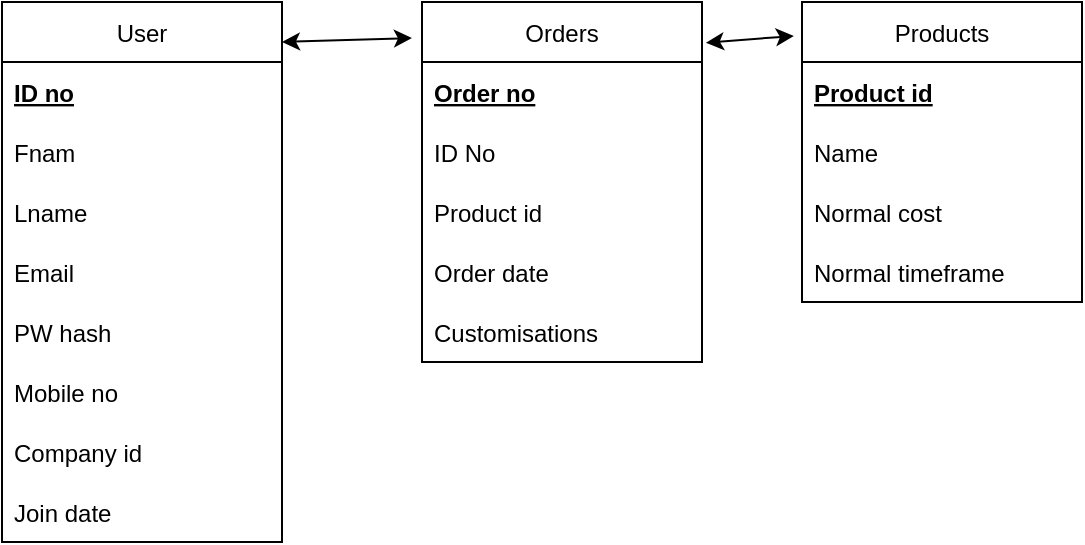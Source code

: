 <mxfile version="17.2.4" type="github"><diagram id="XTLtDaH2WZ1ajqOsLsWi" name="Page-1"><mxGraphModel dx="1179" dy="824" grid="1" gridSize="10" guides="1" tooltips="1" connect="1" arrows="1" fold="1" page="1" pageScale="1" pageWidth="827" pageHeight="1169" math="0" shadow="0"><root><mxCell id="0"/><mxCell id="1" parent="0"/><mxCell id="Vg_4FRRyKDkCqMizH9vE-4" value="User" style="swimlane;fontStyle=0;childLayout=stackLayout;horizontal=1;startSize=30;horizontalStack=0;resizeParent=1;resizeParentMax=0;resizeLast=0;collapsible=1;marginBottom=0;" vertex="1" parent="1"><mxGeometry x="180" y="40" width="140" height="270" as="geometry"/></mxCell><mxCell id="Vg_4FRRyKDkCqMizH9vE-5" value="ID no" style="text;strokeColor=none;fillColor=none;align=left;verticalAlign=middle;spacingLeft=4;spacingRight=4;overflow=hidden;points=[[0,0.5],[1,0.5]];portConstraint=eastwest;rotatable=0;fontStyle=5" vertex="1" parent="Vg_4FRRyKDkCqMizH9vE-4"><mxGeometry y="30" width="140" height="30" as="geometry"/></mxCell><mxCell id="Vg_4FRRyKDkCqMizH9vE-18" value="Fnam" style="text;strokeColor=none;fillColor=none;align=left;verticalAlign=middle;spacingLeft=4;spacingRight=4;overflow=hidden;points=[[0,0.5],[1,0.5]];portConstraint=eastwest;rotatable=0;" vertex="1" parent="Vg_4FRRyKDkCqMizH9vE-4"><mxGeometry y="60" width="140" height="30" as="geometry"/></mxCell><mxCell id="Vg_4FRRyKDkCqMizH9vE-6" value="Lname" style="text;strokeColor=none;fillColor=none;align=left;verticalAlign=middle;spacingLeft=4;spacingRight=4;overflow=hidden;points=[[0,0.5],[1,0.5]];portConstraint=eastwest;rotatable=0;" vertex="1" parent="Vg_4FRRyKDkCqMizH9vE-4"><mxGeometry y="90" width="140" height="30" as="geometry"/></mxCell><mxCell id="Vg_4FRRyKDkCqMizH9vE-7" value="Email" style="text;strokeColor=none;fillColor=none;align=left;verticalAlign=middle;spacingLeft=4;spacingRight=4;overflow=hidden;points=[[0,0.5],[1,0.5]];portConstraint=eastwest;rotatable=0;" vertex="1" parent="Vg_4FRRyKDkCqMizH9vE-4"><mxGeometry y="120" width="140" height="30" as="geometry"/></mxCell><mxCell id="Vg_4FRRyKDkCqMizH9vE-8" value="PW hash" style="text;strokeColor=none;fillColor=none;align=left;verticalAlign=middle;spacingLeft=4;spacingRight=4;overflow=hidden;points=[[0,0.5],[1,0.5]];portConstraint=eastwest;rotatable=0;" vertex="1" parent="Vg_4FRRyKDkCqMizH9vE-4"><mxGeometry y="150" width="140" height="30" as="geometry"/></mxCell><mxCell id="Vg_4FRRyKDkCqMizH9vE-9" value="Mobile no   " style="text;strokeColor=none;fillColor=none;align=left;verticalAlign=middle;spacingLeft=4;spacingRight=4;overflow=hidden;points=[[0,0.5],[1,0.5]];portConstraint=eastwest;rotatable=0;" vertex="1" parent="Vg_4FRRyKDkCqMizH9vE-4"><mxGeometry y="180" width="140" height="30" as="geometry"/></mxCell><mxCell id="Vg_4FRRyKDkCqMizH9vE-10" value="Company id" style="text;strokeColor=none;fillColor=none;align=left;verticalAlign=middle;spacingLeft=4;spacingRight=4;overflow=hidden;points=[[0,0.5],[1,0.5]];portConstraint=eastwest;rotatable=0;" vertex="1" parent="Vg_4FRRyKDkCqMizH9vE-4"><mxGeometry y="210" width="140" height="30" as="geometry"/></mxCell><mxCell id="Vg_4FRRyKDkCqMizH9vE-11" value="Join date" style="text;strokeColor=none;fillColor=none;align=left;verticalAlign=middle;spacingLeft=4;spacingRight=4;overflow=hidden;points=[[0,0.5],[1,0.5]];portConstraint=eastwest;rotatable=0;" vertex="1" parent="Vg_4FRRyKDkCqMizH9vE-4"><mxGeometry y="240" width="140" height="30" as="geometry"/></mxCell><mxCell id="Vg_4FRRyKDkCqMizH9vE-13" value="Orders" style="swimlane;fontStyle=0;childLayout=stackLayout;horizontal=1;startSize=30;horizontalStack=0;resizeParent=1;resizeParentMax=0;resizeLast=0;collapsible=1;marginBottom=0;" vertex="1" parent="1"><mxGeometry x="390" y="40" width="140" height="180" as="geometry"/></mxCell><mxCell id="Vg_4FRRyKDkCqMizH9vE-14" value="Order no" style="text;strokeColor=none;fillColor=none;align=left;verticalAlign=middle;spacingLeft=4;spacingRight=4;overflow=hidden;points=[[0,0.5],[1,0.5]];portConstraint=eastwest;rotatable=0;fontStyle=5" vertex="1" parent="Vg_4FRRyKDkCqMizH9vE-13"><mxGeometry y="30" width="140" height="30" as="geometry"/></mxCell><mxCell id="Vg_4FRRyKDkCqMizH9vE-29" value="ID No" style="text;strokeColor=none;fillColor=none;align=left;verticalAlign=middle;spacingLeft=4;spacingRight=4;overflow=hidden;points=[[0,0.5],[1,0.5]];portConstraint=eastwest;rotatable=0;" vertex="1" parent="Vg_4FRRyKDkCqMizH9vE-13"><mxGeometry y="60" width="140" height="30" as="geometry"/></mxCell><mxCell id="Vg_4FRRyKDkCqMizH9vE-15" value="Product id" style="text;strokeColor=none;fillColor=none;align=left;verticalAlign=middle;spacingLeft=4;spacingRight=4;overflow=hidden;points=[[0,0.5],[1,0.5]];portConstraint=eastwest;rotatable=0;" vertex="1" parent="Vg_4FRRyKDkCqMizH9vE-13"><mxGeometry y="90" width="140" height="30" as="geometry"/></mxCell><mxCell id="Vg_4FRRyKDkCqMizH9vE-25" value="Order date" style="text;strokeColor=none;fillColor=none;align=left;verticalAlign=middle;spacingLeft=4;spacingRight=4;overflow=hidden;points=[[0,0.5],[1,0.5]];portConstraint=eastwest;rotatable=0;" vertex="1" parent="Vg_4FRRyKDkCqMizH9vE-13"><mxGeometry y="120" width="140" height="30" as="geometry"/></mxCell><mxCell id="Vg_4FRRyKDkCqMizH9vE-16" value="Customisations" style="text;strokeColor=none;fillColor=none;align=left;verticalAlign=middle;spacingLeft=4;spacingRight=4;overflow=hidden;points=[[0,0.5],[1,0.5]];portConstraint=eastwest;rotatable=0;" vertex="1" parent="Vg_4FRRyKDkCqMizH9vE-13"><mxGeometry y="150" width="140" height="30" as="geometry"/></mxCell><mxCell id="Vg_4FRRyKDkCqMizH9vE-19" value="Products" style="swimlane;fontStyle=0;childLayout=stackLayout;horizontal=1;startSize=30;horizontalStack=0;resizeParent=1;resizeParentMax=0;resizeLast=0;collapsible=1;marginBottom=0;" vertex="1" parent="1"><mxGeometry x="580" y="40" width="140" height="150" as="geometry"/></mxCell><mxCell id="Vg_4FRRyKDkCqMizH9vE-20" value="Product id" style="text;strokeColor=none;fillColor=none;align=left;verticalAlign=middle;spacingLeft=4;spacingRight=4;overflow=hidden;points=[[0,0.5],[1,0.5]];portConstraint=eastwest;rotatable=0;fontStyle=5" vertex="1" parent="Vg_4FRRyKDkCqMizH9vE-19"><mxGeometry y="30" width="140" height="30" as="geometry"/></mxCell><mxCell id="Vg_4FRRyKDkCqMizH9vE-21" value="Name" style="text;strokeColor=none;fillColor=none;align=left;verticalAlign=middle;spacingLeft=4;spacingRight=4;overflow=hidden;points=[[0,0.5],[1,0.5]];portConstraint=eastwest;rotatable=0;" vertex="1" parent="Vg_4FRRyKDkCqMizH9vE-19"><mxGeometry y="60" width="140" height="30" as="geometry"/></mxCell><mxCell id="Vg_4FRRyKDkCqMizH9vE-22" value="Normal cost" style="text;strokeColor=none;fillColor=none;align=left;verticalAlign=middle;spacingLeft=4;spacingRight=4;overflow=hidden;points=[[0,0.5],[1,0.5]];portConstraint=eastwest;rotatable=0;" vertex="1" parent="Vg_4FRRyKDkCqMizH9vE-19"><mxGeometry y="90" width="140" height="30" as="geometry"/></mxCell><mxCell id="Vg_4FRRyKDkCqMizH9vE-23" value="Normal timeframe" style="text;strokeColor=none;fillColor=none;align=left;verticalAlign=middle;spacingLeft=4;spacingRight=4;overflow=hidden;points=[[0,0.5],[1,0.5]];portConstraint=eastwest;rotatable=0;" vertex="1" parent="Vg_4FRRyKDkCqMizH9vE-19"><mxGeometry y="120" width="140" height="30" as="geometry"/></mxCell><mxCell id="Vg_4FRRyKDkCqMizH9vE-27" value="" style="endArrow=classic;startArrow=classic;html=1;rounded=0;entryX=-0.029;entryY=0.113;entryDx=0;entryDy=0;entryPerimeter=0;exitX=1.014;exitY=0.113;exitDx=0;exitDy=0;exitPerimeter=0;" edge="1" parent="1" source="Vg_4FRRyKDkCqMizH9vE-13" target="Vg_4FRRyKDkCqMizH9vE-19"><mxGeometry width="50" height="50" relative="1" as="geometry"><mxPoint x="390" y="250" as="sourcePoint"/><mxPoint x="440" y="200" as="targetPoint"/></mxGeometry></mxCell><mxCell id="Vg_4FRRyKDkCqMizH9vE-30" value="" style="endArrow=classic;startArrow=classic;html=1;rounded=0;entryX=-0.036;entryY=0.1;entryDx=0;entryDy=0;entryPerimeter=0;" edge="1" parent="1" target="Vg_4FRRyKDkCqMizH9vE-13"><mxGeometry width="50" height="50" relative="1" as="geometry"><mxPoint x="320" y="60" as="sourcePoint"/><mxPoint x="370" y="10" as="targetPoint"/></mxGeometry></mxCell></root></mxGraphModel></diagram></mxfile>